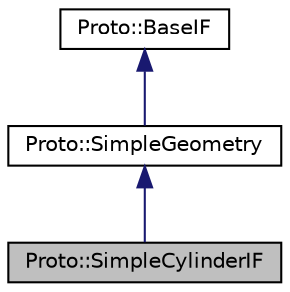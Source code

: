 digraph "Proto::SimpleCylinderIF"
{
  edge [fontname="Helvetica",fontsize="10",labelfontname="Helvetica",labelfontsize="10"];
  node [fontname="Helvetica",fontsize="10",shape=record];
  Node0 [label="Proto::SimpleCylinderIF",height=0.2,width=0.4,color="black", fillcolor="grey75", style="filled", fontcolor="black"];
  Node1 -> Node0 [dir="back",color="midnightblue",fontsize="10",style="solid",fontname="Helvetica"];
  Node1 [label="Proto::SimpleGeometry",height=0.2,width=0.4,color="black", fillcolor="white", style="filled",URL="$classProto_1_1SimpleGeometry.html",tooltip="truly simple geometries can have some simplified bits about what is all covered or regular ..."];
  Node2 -> Node1 [dir="back",color="midnightblue",fontsize="10",style="solid",fontname="Helvetica"];
  Node2 [label="Proto::BaseIF",height=0.2,width=0.4,color="black", fillcolor="white", style="filled",URL="$classProto_1_1BaseIF.html",tooltip="Class that specifies and implicit function. "];
}
